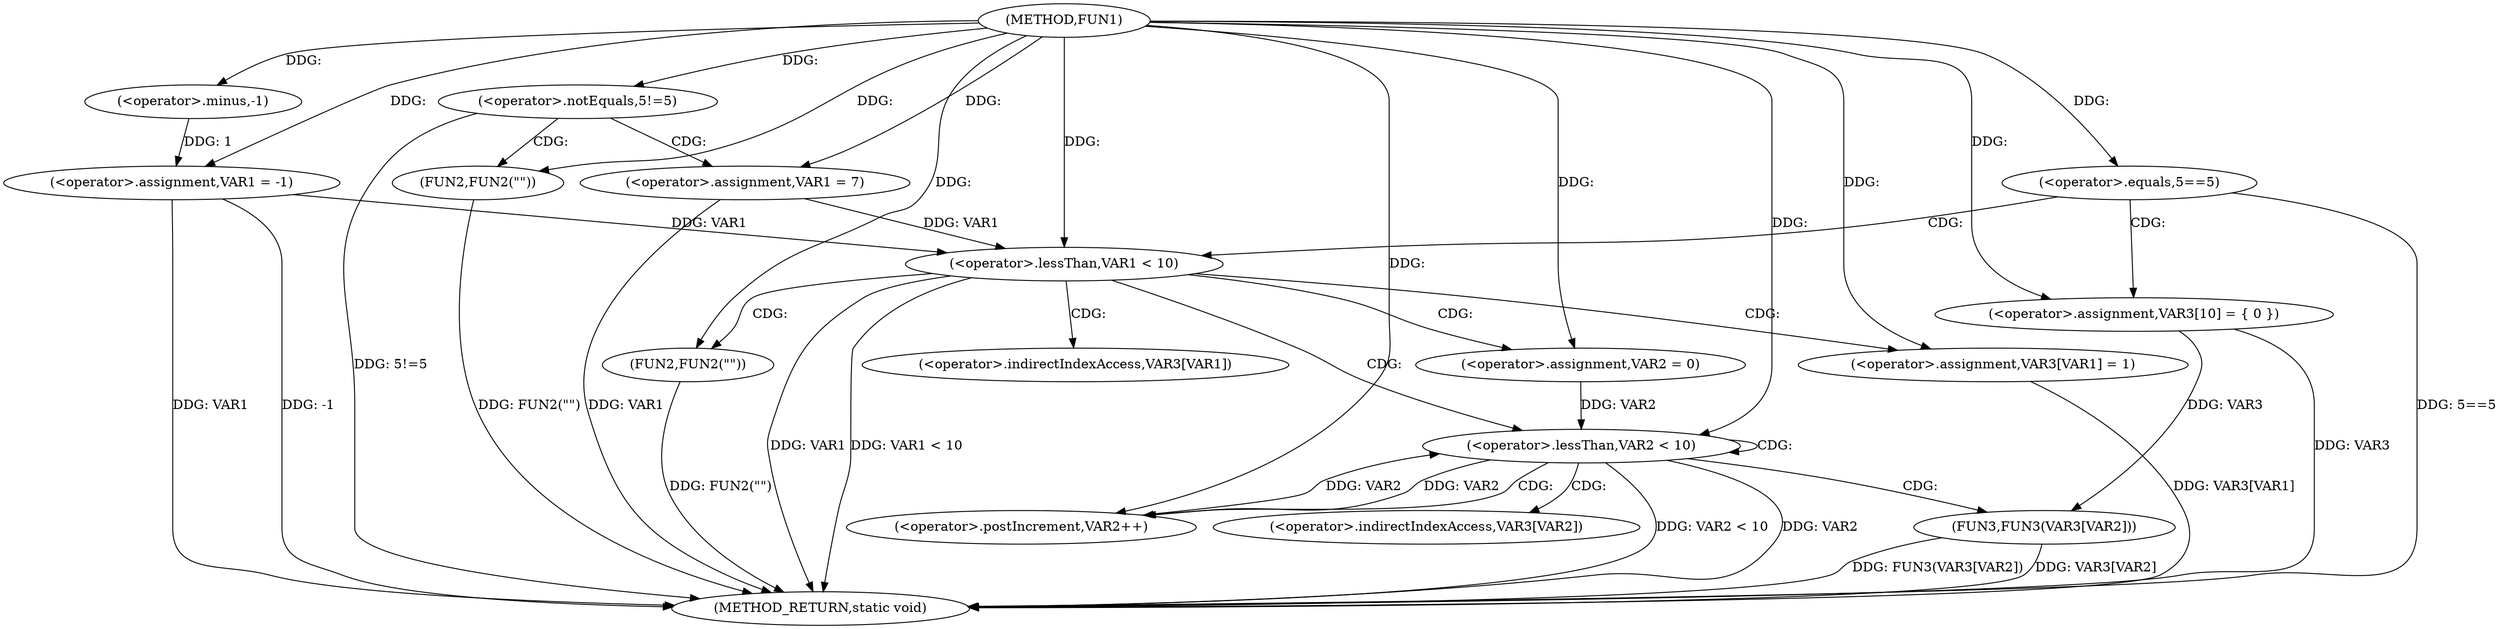 digraph FUN1 {  
"1000100" [label = "(METHOD,FUN1)" ]
"1000157" [label = "(METHOD_RETURN,static void)" ]
"1000103" [label = "(<operator>.assignment,VAR1 = -1)" ]
"1000105" [label = "(<operator>.minus,-1)" ]
"1000108" [label = "(<operator>.notEquals,5!=5)" ]
"1000112" [label = "(FUN2,FUN2(\"\"))" ]
"1000116" [label = "(<operator>.assignment,VAR1 = 7)" ]
"1000120" [label = "(<operator>.equals,5==5)" ]
"1000127" [label = "(<operator>.assignment,VAR3[10] = { 0 })" ]
"1000130" [label = "(<operator>.lessThan,VAR1 < 10)" ]
"1000134" [label = "(<operator>.assignment,VAR3[VAR1] = 1)" ]
"1000140" [label = "(<operator>.assignment,VAR2 = 0)" ]
"1000143" [label = "(<operator>.lessThan,VAR2 < 10)" ]
"1000146" [label = "(<operator>.postIncrement,VAR2++)" ]
"1000149" [label = "(FUN3,FUN3(VAR3[VAR2]))" ]
"1000155" [label = "(FUN2,FUN2(\"\"))" ]
"1000135" [label = "(<operator>.indirectIndexAccess,VAR3[VAR1])" ]
"1000150" [label = "(<operator>.indirectIndexAccess,VAR3[VAR2])" ]
  "1000116" -> "1000157"  [ label = "DDG: VAR1"] 
  "1000130" -> "1000157"  [ label = "DDG: VAR1 < 10"] 
  "1000108" -> "1000157"  [ label = "DDG: 5!=5"] 
  "1000103" -> "1000157"  [ label = "DDG: VAR1"] 
  "1000103" -> "1000157"  [ label = "DDG: -1"] 
  "1000149" -> "1000157"  [ label = "DDG: FUN3(VAR3[VAR2])"] 
  "1000112" -> "1000157"  [ label = "DDG: FUN2(\"\")"] 
  "1000143" -> "1000157"  [ label = "DDG: VAR2 < 10"] 
  "1000149" -> "1000157"  [ label = "DDG: VAR3[VAR2]"] 
  "1000127" -> "1000157"  [ label = "DDG: VAR3"] 
  "1000130" -> "1000157"  [ label = "DDG: VAR1"] 
  "1000155" -> "1000157"  [ label = "DDG: FUN2(\"\")"] 
  "1000143" -> "1000157"  [ label = "DDG: VAR2"] 
  "1000134" -> "1000157"  [ label = "DDG: VAR3[VAR1]"] 
  "1000120" -> "1000157"  [ label = "DDG: 5==5"] 
  "1000105" -> "1000103"  [ label = "DDG: 1"] 
  "1000100" -> "1000103"  [ label = "DDG: "] 
  "1000100" -> "1000105"  [ label = "DDG: "] 
  "1000100" -> "1000108"  [ label = "DDG: "] 
  "1000100" -> "1000112"  [ label = "DDG: "] 
  "1000100" -> "1000116"  [ label = "DDG: "] 
  "1000100" -> "1000120"  [ label = "DDG: "] 
  "1000100" -> "1000127"  [ label = "DDG: "] 
  "1000116" -> "1000130"  [ label = "DDG: VAR1"] 
  "1000103" -> "1000130"  [ label = "DDG: VAR1"] 
  "1000100" -> "1000130"  [ label = "DDG: "] 
  "1000100" -> "1000134"  [ label = "DDG: "] 
  "1000100" -> "1000140"  [ label = "DDG: "] 
  "1000140" -> "1000143"  [ label = "DDG: VAR2"] 
  "1000146" -> "1000143"  [ label = "DDG: VAR2"] 
  "1000100" -> "1000143"  [ label = "DDG: "] 
  "1000143" -> "1000146"  [ label = "DDG: VAR2"] 
  "1000100" -> "1000146"  [ label = "DDG: "] 
  "1000127" -> "1000149"  [ label = "DDG: VAR3"] 
  "1000100" -> "1000155"  [ label = "DDG: "] 
  "1000108" -> "1000112"  [ label = "CDG: "] 
  "1000108" -> "1000116"  [ label = "CDG: "] 
  "1000120" -> "1000127"  [ label = "CDG: "] 
  "1000120" -> "1000130"  [ label = "CDG: "] 
  "1000130" -> "1000143"  [ label = "CDG: "] 
  "1000130" -> "1000155"  [ label = "CDG: "] 
  "1000130" -> "1000135"  [ label = "CDG: "] 
  "1000130" -> "1000140"  [ label = "CDG: "] 
  "1000130" -> "1000134"  [ label = "CDG: "] 
  "1000143" -> "1000143"  [ label = "CDG: "] 
  "1000143" -> "1000150"  [ label = "CDG: "] 
  "1000143" -> "1000146"  [ label = "CDG: "] 
  "1000143" -> "1000149"  [ label = "CDG: "] 
}
